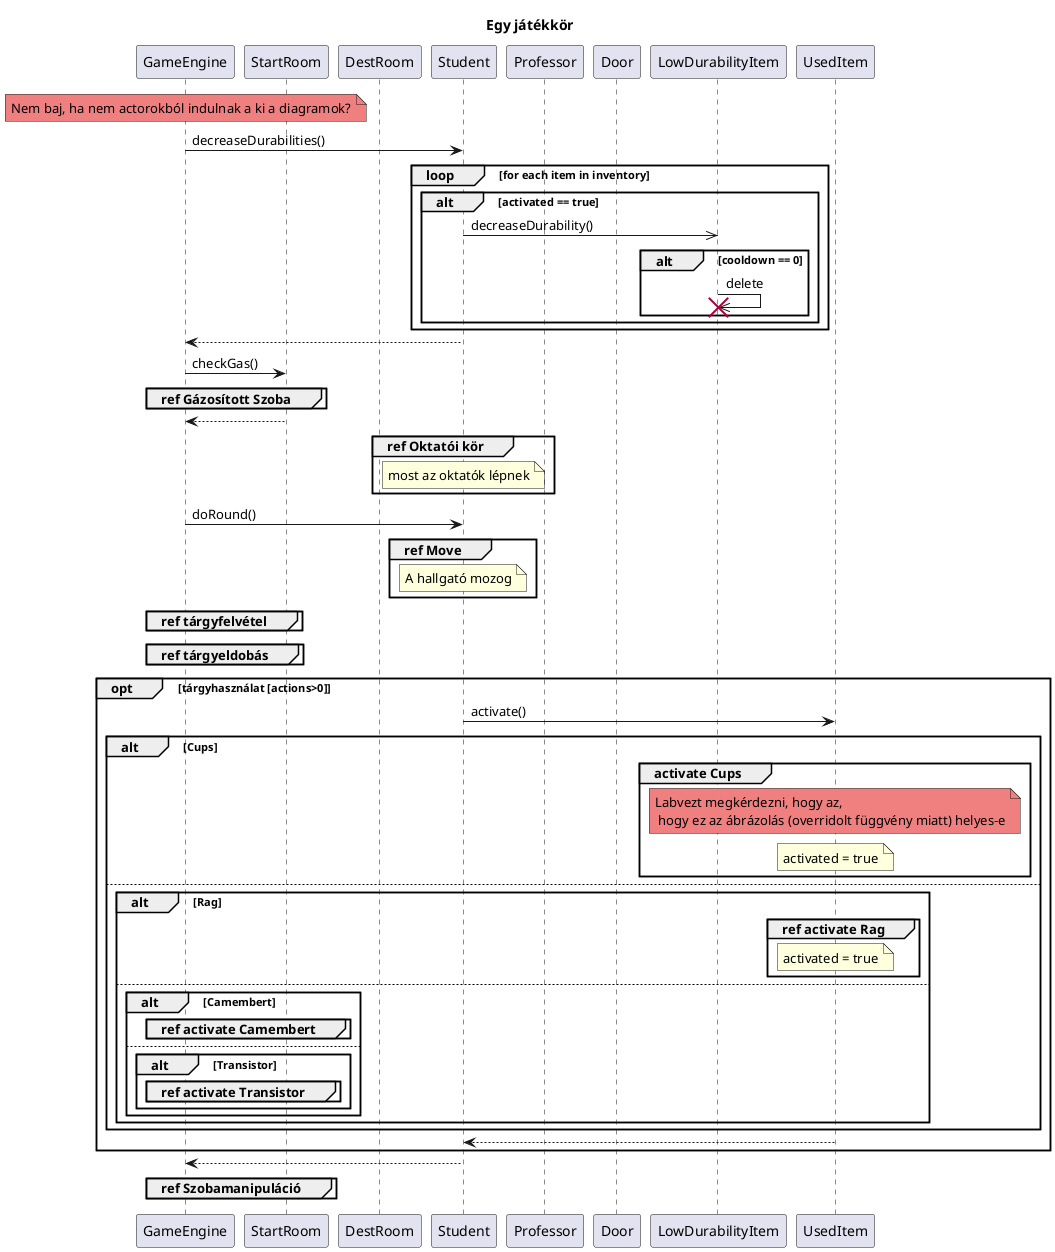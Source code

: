 @startuml Round

title Egy játékkör

'Labvezt megkérdezni: A semmivel visszatérő nyilak okésak-e'

participant GameEngine as g
participant StartRoom as sz
participant DestRoom as dsz
participant Student as h
participant Professor as okt
participant Door as a
participant LowDurabilityItem as t2
participant UsedItem as t

note over g #LightCoral: Nem baj, ha nem actorokból indulnak a ki a diagramok?

g -> h : decreaseDurabilities()
loop for each item in inventory
    alt activated == true
        h->>t2 : decreaseDurability()

        alt cooldown == 0
            t2->>t2 !!: delete
        end
    end
end
h-->g

g->sz : checkGas()
group ref Gázosított Szoba
end
sz-->g

group ref Oktatói kör
    note over h: most az oktatók lépnek
end

g -> h : doRound()

group ref Move
note over h : A hallgató mozog
end



group ref tárgyfelvétel
end

group ref tárgyeldobás
end

opt tárgyhasználat [actions>0]
    h->t : activate()

    alt Cups
        group activate Cups
            note over t #LightCoral : Labvezt megkérdezni, hogy az, \n hogy ez az ábrázolás (overridolt függvény miatt) helyes-e
            note over t : activated = true
        end
    else
        alt Rag
            group ref activate Rag
                note over t : activated = true
            end
        else
            alt Camembert
                group ref activate Camembert
                end
            else
                alt Transistor
                    group ref activate Transistor
                    end
                end
            end
        end
    end

    t-->h

end
h-->g

group ref Szobamanipuláció
end
@enduml